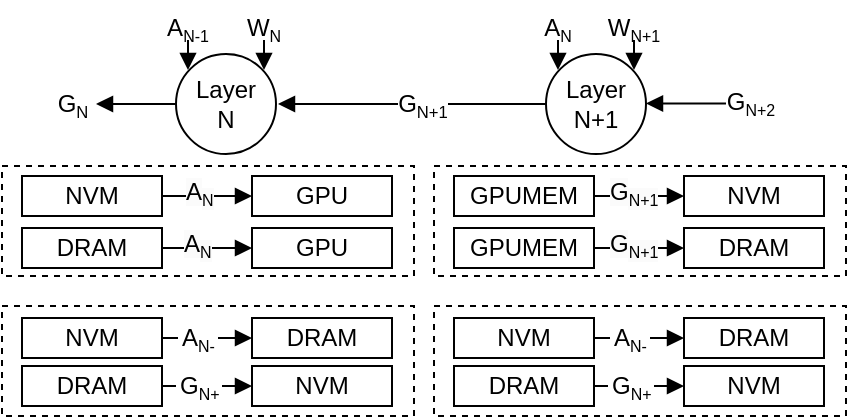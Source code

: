 <mxfile version="24.5.4" type="github">
  <diagram name="第 1 页" id="wpNkXeBpxS5qz1ylQGOW">
    <mxGraphModel dx="573" dy="330" grid="1" gridSize="10" guides="1" tooltips="1" connect="1" arrows="1" fold="1" page="1" pageScale="1" pageWidth="827" pageHeight="1169" math="0" shadow="0">
      <root>
        <mxCell id="0" />
        <mxCell id="1" parent="0" />
        <mxCell id="82lbI5ZRumD_5hzKoDGn-58" value="" style="rounded=0;whiteSpace=wrap;html=1;fillColor=none;dashed=1;" vertex="1" parent="1">
          <mxGeometry x="528" y="251" width="206" height="55" as="geometry" />
        </mxCell>
        <mxCell id="82lbI5ZRumD_5hzKoDGn-1" style="edgeStyle=orthogonalEdgeStyle;rounded=0;orthogonalLoop=1;jettySize=auto;html=1;endArrow=block;endFill=1;startArrow=none;startFill=0;" edge="1" parent="1" source="82lbI5ZRumD_5hzKoDGn-4">
          <mxGeometry relative="1" as="geometry">
            <mxPoint x="359" y="150" as="targetPoint" />
          </mxGeometry>
        </mxCell>
        <mxCell id="82lbI5ZRumD_5hzKoDGn-4" value="Layer&lt;div&gt;N&lt;/div&gt;" style="ellipse;whiteSpace=wrap;html=1;aspect=fixed;" vertex="1" parent="1">
          <mxGeometry x="399" y="125" width="50" height="50" as="geometry" />
        </mxCell>
        <mxCell id="82lbI5ZRumD_5hzKoDGn-5" value="G&lt;span style=&quot;font-size: 10px;&quot;&gt;&lt;sub&gt;N&lt;/sub&gt;&lt;/span&gt;" style="text;html=1;align=center;verticalAlign=middle;whiteSpace=wrap;rounded=0;" vertex="1" parent="1">
          <mxGeometry x="335" y="135" width="25" height="30" as="geometry" />
        </mxCell>
        <mxCell id="82lbI5ZRumD_5hzKoDGn-7" style="edgeStyle=orthogonalEdgeStyle;rounded=0;orthogonalLoop=1;jettySize=auto;html=1;endArrow=none;endFill=0;startArrow=block;startFill=1;" edge="1" parent="1">
          <mxGeometry relative="1" as="geometry">
            <mxPoint x="405" y="118" as="targetPoint" />
            <mxPoint x="405" y="133" as="sourcePoint" />
          </mxGeometry>
        </mxCell>
        <mxCell id="82lbI5ZRumD_5hzKoDGn-8" value="A&lt;sub&gt;&lt;font style=&quot;font-size: 8px;&quot;&gt;N-1&lt;/font&gt;&lt;/sub&gt;" style="text;html=1;align=center;verticalAlign=middle;whiteSpace=wrap;rounded=0;" vertex="1" parent="1">
          <mxGeometry x="375" y="98" width="60" height="30" as="geometry" />
        </mxCell>
        <mxCell id="82lbI5ZRumD_5hzKoDGn-10" value="" style="rounded=0;whiteSpace=wrap;html=1;fillColor=none;dashed=1;" vertex="1" parent="1">
          <mxGeometry x="312" y="181" width="206" height="55" as="geometry" />
        </mxCell>
        <mxCell id="82lbI5ZRumD_5hzKoDGn-11" style="edgeStyle=orthogonalEdgeStyle;rounded=0;orthogonalLoop=1;jettySize=auto;html=1;entryX=0;entryY=0.5;entryDx=0;entryDy=0;endArrow=block;endFill=1;exitX=1;exitY=0.5;exitDx=0;exitDy=0;" edge="1" parent="1" source="82lbI5ZRumD_5hzKoDGn-12" target="82lbI5ZRumD_5hzKoDGn-13">
          <mxGeometry relative="1" as="geometry" />
        </mxCell>
        <mxCell id="82lbI5ZRumD_5hzKoDGn-12" value="NVM" style="rounded=0;whiteSpace=wrap;html=1;" vertex="1" parent="1">
          <mxGeometry x="322" y="186" width="70" height="20" as="geometry" />
        </mxCell>
        <mxCell id="82lbI5ZRumD_5hzKoDGn-13" value="GPU" style="rounded=0;whiteSpace=wrap;html=1;" vertex="1" parent="1">
          <mxGeometry x="437" y="186" width="70" height="20" as="geometry" />
        </mxCell>
        <mxCell id="82lbI5ZRumD_5hzKoDGn-14" style="edgeStyle=orthogonalEdgeStyle;rounded=0;orthogonalLoop=1;jettySize=auto;html=1;entryX=0;entryY=0.5;entryDx=0;entryDy=0;endArrow=block;endFill=1;" edge="1" parent="1" source="82lbI5ZRumD_5hzKoDGn-15" target="82lbI5ZRumD_5hzKoDGn-16">
          <mxGeometry relative="1" as="geometry" />
        </mxCell>
        <mxCell id="82lbI5ZRumD_5hzKoDGn-15" value="NVM" style="rounded=0;whiteSpace=wrap;html=1;" vertex="1" parent="1">
          <mxGeometry x="322" y="257" width="70" height="20" as="geometry" />
        </mxCell>
        <mxCell id="82lbI5ZRumD_5hzKoDGn-16" value="DRAM" style="rounded=0;whiteSpace=wrap;html=1;" vertex="1" parent="1">
          <mxGeometry x="437" y="257" width="70" height="20" as="geometry" />
        </mxCell>
        <mxCell id="82lbI5ZRumD_5hzKoDGn-17" value="&lt;div style=&quot;text-align: center;&quot;&gt;A&lt;sub&gt;&lt;font style=&quot;font-size: 8px;&quot;&gt;N-&lt;/font&gt;&lt;/sub&gt;&lt;br&gt;&lt;/div&gt;" style="text;whiteSpace=wrap;html=1;fillColor=default;" vertex="1" parent="1">
          <mxGeometry x="400" y="253" width="20" height="24" as="geometry" />
        </mxCell>
        <mxCell id="82lbI5ZRumD_5hzKoDGn-18" value="&lt;span style=&quot;color: rgb(0, 0, 0); font-family: Helvetica; font-size: 12px; font-style: normal; font-variant-ligatures: normal; font-variant-caps: normal; font-weight: 400; letter-spacing: normal; orphans: 2; text-align: center; text-indent: 0px; text-transform: none; widows: 2; word-spacing: 0px; -webkit-text-stroke-width: 0px; white-space: normal; background-color: rgb(251, 251, 251); text-decoration-thickness: initial; text-decoration-style: initial; text-decoration-color: initial; display: inline !important; float: none;&quot;&gt;A&lt;/span&gt;&lt;sub style=&quot;forced-color-adjust: none; color: rgb(0, 0, 0); font-family: Helvetica; font-style: normal; font-variant-ligatures: normal; font-variant-caps: normal; font-weight: 400; letter-spacing: normal; orphans: 2; text-align: center; text-indent: 0px; text-transform: none; widows: 2; word-spacing: 0px; -webkit-text-stroke-width: 0px; white-space: normal; background-color: rgb(251, 251, 251); text-decoration-thickness: initial; text-decoration-style: initial; text-decoration-color: initial;&quot;&gt;&lt;font style=&quot;font-size: 8px;&quot;&gt;N&lt;/font&gt;&lt;/sub&gt;" style="text;whiteSpace=wrap;html=1;" vertex="1" parent="1">
          <mxGeometry x="402" y="180" width="23" height="30" as="geometry" />
        </mxCell>
        <mxCell id="82lbI5ZRumD_5hzKoDGn-19" value="" style="rounded=0;whiteSpace=wrap;html=1;fillColor=none;dashed=1;" vertex="1" parent="1">
          <mxGeometry x="312" y="251" width="206" height="55" as="geometry" />
        </mxCell>
        <mxCell id="82lbI5ZRumD_5hzKoDGn-20" style="edgeStyle=orthogonalEdgeStyle;rounded=0;orthogonalLoop=1;jettySize=auto;html=1;entryX=0;entryY=0.5;entryDx=0;entryDy=0;endArrow=block;endFill=1;exitX=1;exitY=0.5;exitDx=0;exitDy=0;" edge="1" parent="1" source="82lbI5ZRumD_5hzKoDGn-21" target="82lbI5ZRumD_5hzKoDGn-22">
          <mxGeometry relative="1" as="geometry" />
        </mxCell>
        <mxCell id="82lbI5ZRumD_5hzKoDGn-21" value="DRAM" style="rounded=0;whiteSpace=wrap;html=1;" vertex="1" parent="1">
          <mxGeometry x="322" y="212" width="70" height="20" as="geometry" />
        </mxCell>
        <mxCell id="82lbI5ZRumD_5hzKoDGn-22" value="GPU" style="rounded=0;whiteSpace=wrap;html=1;" vertex="1" parent="1">
          <mxGeometry x="437" y="212" width="70" height="20" as="geometry" />
        </mxCell>
        <mxCell id="82lbI5ZRumD_5hzKoDGn-23" style="edgeStyle=orthogonalEdgeStyle;rounded=0;orthogonalLoop=1;jettySize=auto;html=1;entryX=0;entryY=0.5;entryDx=0;entryDy=0;endArrow=block;endFill=1;" edge="1" parent="1" source="82lbI5ZRumD_5hzKoDGn-24" target="82lbI5ZRumD_5hzKoDGn-25">
          <mxGeometry relative="1" as="geometry" />
        </mxCell>
        <mxCell id="82lbI5ZRumD_5hzKoDGn-24" value="DRAM" style="rounded=0;whiteSpace=wrap;html=1;" vertex="1" parent="1">
          <mxGeometry x="322" y="281" width="70" height="20" as="geometry" />
        </mxCell>
        <mxCell id="82lbI5ZRumD_5hzKoDGn-25" value="NVM" style="rounded=0;whiteSpace=wrap;html=1;" vertex="1" parent="1">
          <mxGeometry x="437" y="281" width="70" height="20" as="geometry" />
        </mxCell>
        <mxCell id="82lbI5ZRumD_5hzKoDGn-26" value="&lt;div style=&quot;text-align: center;&quot;&gt;G&lt;sub&gt;&lt;font style=&quot;font-size: 8px;&quot;&gt;N+&lt;/font&gt;&lt;/sub&gt;&lt;br&gt;&lt;/div&gt;" style="text;whiteSpace=wrap;html=1;fillColor=default;" vertex="1" parent="1">
          <mxGeometry x="399" y="277" width="23" height="24" as="geometry" />
        </mxCell>
        <mxCell id="82lbI5ZRumD_5hzKoDGn-27" value="&lt;span style=&quot;color: rgb(0, 0, 0); font-family: Helvetica; font-size: 12px; font-style: normal; font-variant-ligatures: normal; font-variant-caps: normal; font-weight: 400; letter-spacing: normal; orphans: 2; text-align: center; text-indent: 0px; text-transform: none; widows: 2; word-spacing: 0px; -webkit-text-stroke-width: 0px; white-space: normal; background-color: rgb(251, 251, 251); text-decoration-thickness: initial; text-decoration-style: initial; text-decoration-color: initial; display: inline !important; float: none;&quot;&gt;A&lt;/span&gt;&lt;sub style=&quot;forced-color-adjust: none; color: rgb(0, 0, 0); font-family: Helvetica; font-style: normal; font-variant-ligatures: normal; font-variant-caps: normal; font-weight: 400; letter-spacing: normal; orphans: 2; text-align: center; text-indent: 0px; text-transform: none; widows: 2; word-spacing: 0px; -webkit-text-stroke-width: 0px; white-space: normal; background-color: rgb(251, 251, 251); text-decoration-thickness: initial; text-decoration-style: initial; text-decoration-color: initial;&quot;&gt;&lt;font style=&quot;font-size: 8px;&quot;&gt;N&lt;/font&gt;&lt;/sub&gt;" style="text;whiteSpace=wrap;html=1;" vertex="1" parent="1">
          <mxGeometry x="401" y="206" width="17" height="30" as="geometry" />
        </mxCell>
        <mxCell id="82lbI5ZRumD_5hzKoDGn-38" style="edgeStyle=orthogonalEdgeStyle;rounded=0;orthogonalLoop=1;jettySize=auto;html=1;endArrow=none;endFill=0;startArrow=block;startFill=1;" edge="1" parent="1">
          <mxGeometry relative="1" as="geometry">
            <mxPoint x="443" y="118" as="targetPoint" />
            <mxPoint x="443" y="133" as="sourcePoint" />
          </mxGeometry>
        </mxCell>
        <mxCell id="82lbI5ZRumD_5hzKoDGn-39" value="W&lt;sub&gt;&lt;font style=&quot;font-size: 8px;&quot;&gt;N&lt;/font&gt;&lt;/sub&gt;" style="text;html=1;align=center;verticalAlign=middle;whiteSpace=wrap;rounded=0;" vertex="1" parent="1">
          <mxGeometry x="413" y="98" width="60" height="30" as="geometry" />
        </mxCell>
        <mxCell id="82lbI5ZRumD_5hzKoDGn-40" style="edgeStyle=orthogonalEdgeStyle;rounded=0;orthogonalLoop=1;jettySize=auto;html=1;endArrow=block;endFill=1;startArrow=none;startFill=0;" edge="1" parent="1" source="82lbI5ZRumD_5hzKoDGn-41">
          <mxGeometry relative="1" as="geometry">
            <mxPoint x="450" y="150" as="targetPoint" />
          </mxGeometry>
        </mxCell>
        <mxCell id="82lbI5ZRumD_5hzKoDGn-41" value="Layer N+1" style="ellipse;whiteSpace=wrap;html=1;aspect=fixed;" vertex="1" parent="1">
          <mxGeometry x="584" y="125" width="50" height="50" as="geometry" />
        </mxCell>
        <mxCell id="82lbI5ZRumD_5hzKoDGn-42" value="G&lt;span style=&quot;font-size: 10px;&quot;&gt;&lt;sub&gt;N+1&lt;/sub&gt;&lt;/span&gt;" style="text;html=1;align=center;verticalAlign=middle;whiteSpace=wrap;rounded=0;fillColor=default;" vertex="1" parent="1">
          <mxGeometry x="510" y="135" width="25" height="30" as="geometry" />
        </mxCell>
        <mxCell id="82lbI5ZRumD_5hzKoDGn-43" style="edgeStyle=orthogonalEdgeStyle;rounded=0;orthogonalLoop=1;jettySize=auto;html=1;endArrow=none;endFill=0;startArrow=block;startFill=1;" edge="1" parent="1">
          <mxGeometry relative="1" as="geometry">
            <mxPoint x="590" y="118" as="targetPoint" />
            <mxPoint x="590" y="133" as="sourcePoint" />
          </mxGeometry>
        </mxCell>
        <mxCell id="82lbI5ZRumD_5hzKoDGn-44" value="A&lt;sub&gt;&lt;font style=&quot;font-size: 8px;&quot;&gt;N&lt;/font&gt;&lt;/sub&gt;" style="text;html=1;align=center;verticalAlign=middle;whiteSpace=wrap;rounded=0;" vertex="1" parent="1">
          <mxGeometry x="560" y="98" width="60" height="30" as="geometry" />
        </mxCell>
        <mxCell id="82lbI5ZRumD_5hzKoDGn-45" style="edgeStyle=orthogonalEdgeStyle;rounded=0;orthogonalLoop=1;jettySize=auto;html=1;endArrow=none;endFill=0;startArrow=block;startFill=1;" edge="1" parent="1">
          <mxGeometry relative="1" as="geometry">
            <mxPoint x="628" y="118" as="targetPoint" />
            <mxPoint x="628" y="133" as="sourcePoint" />
          </mxGeometry>
        </mxCell>
        <mxCell id="82lbI5ZRumD_5hzKoDGn-46" value="W&lt;sub&gt;&lt;font style=&quot;font-size: 8px;&quot;&gt;N+1&lt;/font&gt;&lt;/sub&gt;" style="text;html=1;align=center;verticalAlign=middle;whiteSpace=wrap;rounded=0;" vertex="1" parent="1">
          <mxGeometry x="598" y="98" width="60" height="30" as="geometry" />
        </mxCell>
        <mxCell id="82lbI5ZRumD_5hzKoDGn-47" style="rounded=0;orthogonalLoop=1;jettySize=auto;html=1;endArrow=block;endFill=1;startArrow=none;startFill=0;" edge="1" parent="1">
          <mxGeometry relative="1" as="geometry">
            <mxPoint x="634" y="149.75" as="targetPoint" />
            <mxPoint x="674" y="149.75" as="sourcePoint" />
          </mxGeometry>
        </mxCell>
        <mxCell id="82lbI5ZRumD_5hzKoDGn-48" value="G&lt;sub style=&quot;&quot;&gt;&lt;font style=&quot;font-size: 8px;&quot;&gt;N+2&lt;/font&gt;&lt;/sub&gt;" style="text;html=1;align=center;verticalAlign=middle;whiteSpace=wrap;rounded=0;" vertex="1" parent="1">
          <mxGeometry x="673.5" y="135" width="25" height="30" as="geometry" />
        </mxCell>
        <mxCell id="82lbI5ZRumD_5hzKoDGn-49" value="" style="rounded=0;whiteSpace=wrap;html=1;fillColor=none;dashed=1;" vertex="1" parent="1">
          <mxGeometry x="528" y="181" width="206" height="55" as="geometry" />
        </mxCell>
        <mxCell id="82lbI5ZRumD_5hzKoDGn-50" style="edgeStyle=orthogonalEdgeStyle;rounded=0;orthogonalLoop=1;jettySize=auto;html=1;entryX=0;entryY=0.5;entryDx=0;entryDy=0;endArrow=block;endFill=1;exitX=1;exitY=0.5;exitDx=0;exitDy=0;" edge="1" parent="1" source="82lbI5ZRumD_5hzKoDGn-51" target="82lbI5ZRumD_5hzKoDGn-52">
          <mxGeometry relative="1" as="geometry" />
        </mxCell>
        <mxCell id="82lbI5ZRumD_5hzKoDGn-51" value="GPUMEM" style="rounded=0;whiteSpace=wrap;html=1;" vertex="1" parent="1">
          <mxGeometry x="538" y="186" width="70" height="20" as="geometry" />
        </mxCell>
        <mxCell id="82lbI5ZRumD_5hzKoDGn-52" value="NVM" style="rounded=0;whiteSpace=wrap;html=1;" vertex="1" parent="1">
          <mxGeometry x="653" y="186" width="70" height="20" as="geometry" />
        </mxCell>
        <mxCell id="82lbI5ZRumD_5hzKoDGn-53" style="edgeStyle=orthogonalEdgeStyle;rounded=0;orthogonalLoop=1;jettySize=auto;html=1;entryX=0;entryY=0.5;entryDx=0;entryDy=0;endArrow=block;endFill=1;" edge="1" parent="1" source="82lbI5ZRumD_5hzKoDGn-54" target="82lbI5ZRumD_5hzKoDGn-55">
          <mxGeometry relative="1" as="geometry" />
        </mxCell>
        <mxCell id="82lbI5ZRumD_5hzKoDGn-54" value="NVM" style="rounded=0;whiteSpace=wrap;html=1;" vertex="1" parent="1">
          <mxGeometry x="538" y="257" width="70" height="20" as="geometry" />
        </mxCell>
        <mxCell id="82lbI5ZRumD_5hzKoDGn-55" value="DRAM" style="rounded=0;whiteSpace=wrap;html=1;" vertex="1" parent="1">
          <mxGeometry x="653" y="257" width="70" height="20" as="geometry" />
        </mxCell>
        <mxCell id="82lbI5ZRumD_5hzKoDGn-56" value="&lt;div style=&quot;text-align: center;&quot;&gt;A&lt;sub&gt;&lt;font style=&quot;font-size: 8px;&quot;&gt;N-&lt;/font&gt;&lt;/sub&gt;&lt;br&gt;&lt;/div&gt;" style="text;whiteSpace=wrap;html=1;fillColor=default;" vertex="1" parent="1">
          <mxGeometry x="616" y="253" width="20" height="24" as="geometry" />
        </mxCell>
        <mxCell id="82lbI5ZRumD_5hzKoDGn-57" value="&lt;span style=&quot;color: rgb(0, 0, 0); font-family: Helvetica; font-size: 12px; font-style: normal; font-variant-ligatures: normal; font-variant-caps: normal; font-weight: 400; letter-spacing: normal; orphans: 2; text-align: center; text-indent: 0px; text-transform: none; widows: 2; word-spacing: 0px; -webkit-text-stroke-width: 0px; white-space: normal; background-color: rgb(251, 251, 251); text-decoration-thickness: initial; text-decoration-style: initial; text-decoration-color: initial; display: inline !important; float: none;&quot;&gt;G&lt;/span&gt;&lt;sub style=&quot;forced-color-adjust: none; color: rgb(0, 0, 0); font-family: Helvetica; font-style: normal; font-variant-ligatures: normal; font-variant-caps: normal; font-weight: 400; letter-spacing: normal; orphans: 2; text-align: center; text-indent: 0px; text-transform: none; widows: 2; word-spacing: 0px; -webkit-text-stroke-width: 0px; white-space: normal; background-color: rgb(251, 251, 251); text-decoration-thickness: initial; text-decoration-style: initial; text-decoration-color: initial;&quot;&gt;&lt;font style=&quot;font-size: 8px;&quot;&gt;N+1&lt;/font&gt;&lt;/sub&gt;" style="text;whiteSpace=wrap;html=1;" vertex="1" parent="1">
          <mxGeometry x="614" y="180" width="23" height="30" as="geometry" />
        </mxCell>
        <mxCell id="82lbI5ZRumD_5hzKoDGn-59" style="edgeStyle=orthogonalEdgeStyle;rounded=0;orthogonalLoop=1;jettySize=auto;html=1;entryX=0;entryY=0.5;entryDx=0;entryDy=0;endArrow=block;endFill=1;exitX=1;exitY=0.5;exitDx=0;exitDy=0;" edge="1" parent="1" source="82lbI5ZRumD_5hzKoDGn-60" target="82lbI5ZRumD_5hzKoDGn-61">
          <mxGeometry relative="1" as="geometry" />
        </mxCell>
        <mxCell id="82lbI5ZRumD_5hzKoDGn-60" value="GPUMEM" style="rounded=0;whiteSpace=wrap;html=1;" vertex="1" parent="1">
          <mxGeometry x="538" y="212" width="70" height="20" as="geometry" />
        </mxCell>
        <mxCell id="82lbI5ZRumD_5hzKoDGn-61" value="DRAM" style="rounded=0;whiteSpace=wrap;html=1;" vertex="1" parent="1">
          <mxGeometry x="653" y="212" width="70" height="20" as="geometry" />
        </mxCell>
        <mxCell id="82lbI5ZRumD_5hzKoDGn-62" style="edgeStyle=orthogonalEdgeStyle;rounded=0;orthogonalLoop=1;jettySize=auto;html=1;entryX=0;entryY=0.5;entryDx=0;entryDy=0;endArrow=block;endFill=1;" edge="1" parent="1" source="82lbI5ZRumD_5hzKoDGn-63" target="82lbI5ZRumD_5hzKoDGn-64">
          <mxGeometry relative="1" as="geometry" />
        </mxCell>
        <mxCell id="82lbI5ZRumD_5hzKoDGn-63" value="DRAM" style="rounded=0;whiteSpace=wrap;html=1;" vertex="1" parent="1">
          <mxGeometry x="538" y="281" width="70" height="20" as="geometry" />
        </mxCell>
        <mxCell id="82lbI5ZRumD_5hzKoDGn-64" value="NVM" style="rounded=0;whiteSpace=wrap;html=1;" vertex="1" parent="1">
          <mxGeometry x="653" y="281" width="70" height="20" as="geometry" />
        </mxCell>
        <mxCell id="82lbI5ZRumD_5hzKoDGn-65" value="&lt;div style=&quot;text-align: center;&quot;&gt;G&lt;sub&gt;&lt;font style=&quot;font-size: 8px;&quot;&gt;N+&lt;/font&gt;&lt;/sub&gt;&lt;br&gt;&lt;/div&gt;" style="text;whiteSpace=wrap;html=1;fillColor=default;" vertex="1" parent="1">
          <mxGeometry x="615" y="277" width="23" height="24" as="geometry" />
        </mxCell>
        <mxCell id="82lbI5ZRumD_5hzKoDGn-66" value="&lt;span style=&quot;color: rgb(0, 0, 0); font-family: Helvetica; font-size: 12px; font-style: normal; font-variant-ligatures: normal; font-variant-caps: normal; font-weight: 400; letter-spacing: normal; orphans: 2; text-align: center; text-indent: 0px; text-transform: none; widows: 2; word-spacing: 0px; -webkit-text-stroke-width: 0px; white-space: normal; background-color: rgb(251, 251, 251); text-decoration-thickness: initial; text-decoration-style: initial; text-decoration-color: initial; display: inline !important; float: none;&quot;&gt;G&lt;/span&gt;&lt;sub style=&quot;forced-color-adjust: none; color: rgb(0, 0, 0); font-family: Helvetica; font-style: normal; font-variant-ligatures: normal; font-variant-caps: normal; font-weight: 400; letter-spacing: normal; orphans: 2; text-align: center; text-indent: 0px; text-transform: none; widows: 2; word-spacing: 0px; -webkit-text-stroke-width: 0px; white-space: normal; background-color: rgb(251, 251, 251); text-decoration-thickness: initial; text-decoration-style: initial; text-decoration-color: initial;&quot;&gt;&lt;font style=&quot;font-size: 8px;&quot;&gt;N+1&lt;/font&gt;&lt;/sub&gt;" style="text;whiteSpace=wrap;html=1;" vertex="1" parent="1">
          <mxGeometry x="614" y="206" width="17" height="30" as="geometry" />
        </mxCell>
      </root>
    </mxGraphModel>
  </diagram>
</mxfile>
